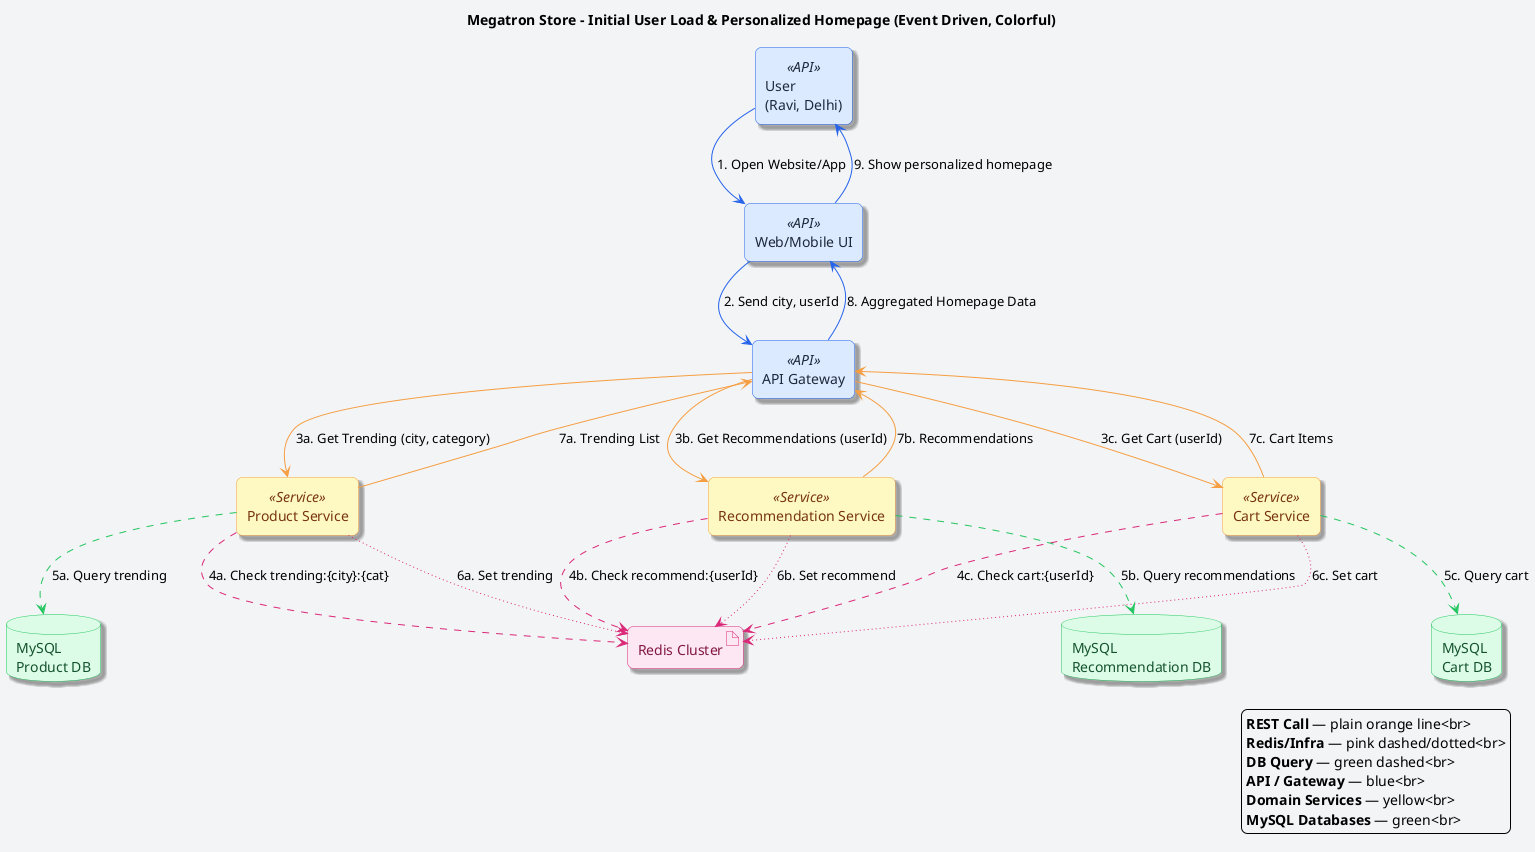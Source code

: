 @startuml
title Megatron Store – Initial User Load & Personalized Homepage (Event Driven, Colorful)

skinparam backgroundColor #f3f4f6
skinparam componentStyle rectangle
skinparam shadowing true
skinparam roundCorner 12
skinparam defaultFontName "Arial"

skinparam component<<API>> {
  BackgroundColor #dbeafe
  BorderColor #2563eb
  FontColor #1e293b
}
skinparam component<<Service>> {
  BackgroundColor #fef9c3
  BorderColor #f59e42
  FontColor #78350f
}
skinparam database {
  BackgroundColor #dcfce7
  BorderColor #22c55e
  FontColor #14532d
}
skinparam artifact {
  BackgroundColor #fce7f3
  BorderColor #db2777
  FontColor #831843
}

' Top: User & UI
component "User\n(Ravi, Delhi)" as USER <<API>>
component "Web/Mobile UI" as UI <<API>>

' Gateway
component "API Gateway" as APIGW <<API>>

' Middle: Services
component "Product Service" as PROD_SVC <<Service>>
component "Recommendation Service" as RECO_SVC <<Service>>
component "Cart Service" as CART_SVC <<Service>>

' Infra
artifact "Redis Cluster" as REDIS
database "MySQL\nProduct DB" as DB_PROD
database "MySQL\nRecommendation DB" as DB_RECO
database "MySQL\nCart DB" as DB_CART

' Flows
USER -[#2563eb]-> UI : 1. Open Website/App
UI -[#2563eb]-> APIGW : 2. Send city, userId

' Parallel backend orchestration
APIGW -[#f59e42]-> PROD_SVC : 3a. Get Trending (city, category)
APIGW -[#f59e42]-> RECO_SVC : 3b. Get Recommendations (userId)
APIGW -[#f59e42]-> CART_SVC : 3c. Get Cart (userId)

' Redis cache checks
PROD_SVC -[#db2777,dashed]-> REDIS : 4a. Check trending:{city}:{cat}
RECO_SVC -[#db2777,dashed]-> REDIS : 4b. Check recommend:{userId}
CART_SVC -[#db2777,dashed]-> REDIS : 4c. Check cart:{userId}

' On cache miss, fetch from DB
PROD_SVC -[#22c55e,dashed]-> DB_PROD : 5a. Query trending
RECO_SVC -[#22c55e,dashed]-> DB_RECO : 5b. Query recommendations
CART_SVC -[#22c55e,dashed]-> DB_CART : 5c. Query cart

' Set Redis after DB fetch
PROD_SVC -[#db2777,dotted]-> REDIS : 6a. Set trending
RECO_SVC -[#db2777,dotted]-> REDIS : 6b. Set recommend
CART_SVC -[#db2777,dotted]-> REDIS : 6c. Set cart

' All responses return to API Gateway
PROD_SVC -[#f59e42]-> APIGW : 7a. Trending List
RECO_SVC -[#f59e42]-> APIGW : 7b. Recommendations
CART_SVC -[#f59e42]-> APIGW : 7c. Cart Items

APIGW -[#2563eb]-> UI : 8. Aggregated Homepage Data
UI -[#2563eb]-> USER : 9. Show personalized homepage

' Legend
legend right
<b>REST Call</b> — plain orange line<br>
<b>Redis/Infra</b> — pink dashed/dotted<br>
<b>DB Query</b> — green dashed<br>
<b>API / Gateway</b> — blue<br>
<b>Domain Services</b> — yellow<br>
<b>MySQL Databases</b> — green<br>
endlegend
@enduml